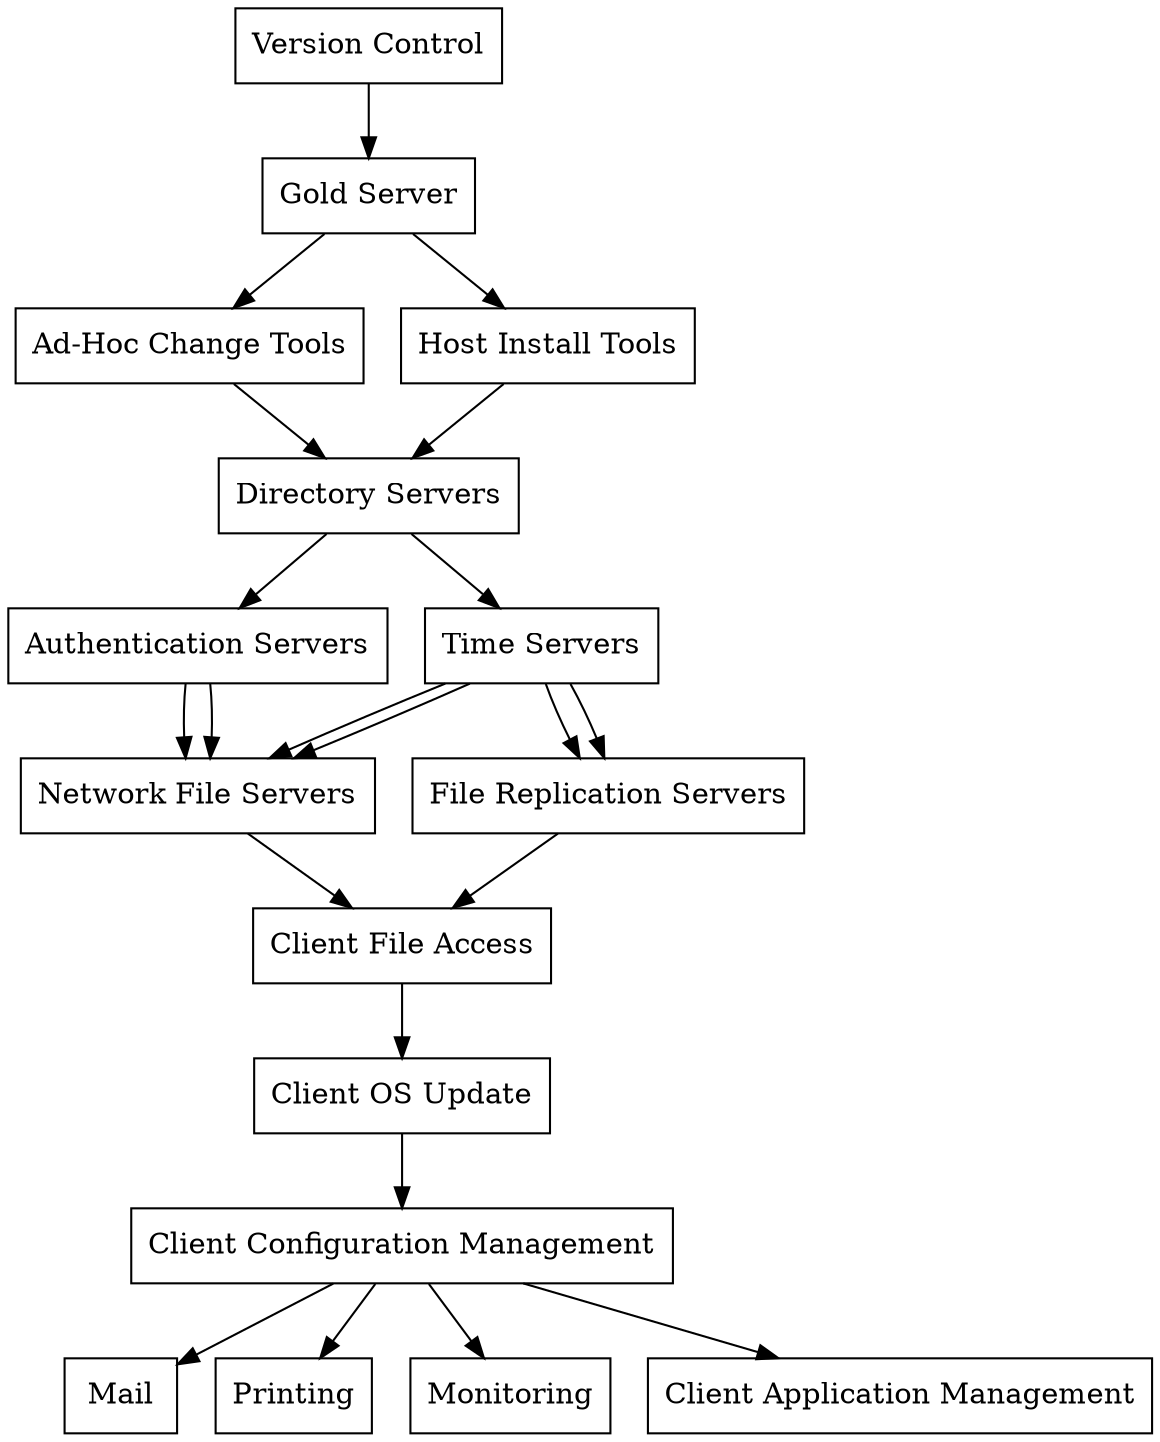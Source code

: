 digraph SecureInfrastructure {

	VC [shape=box,label="Version Control"];
	GS [shape=box,label="Gold Server"];
	AHCT [shape=box,label="Ad-Hoc Change Tools"];
	HIT [shape=box,label="Host Install Tools"];
	DIR [shape=box,label="Directory Servers"];
	AUTH [shape=box,label="Authentication Servers"];
	TIME [shape=box,label="Time Servers"];
	NFS [shape=box,label="Network File Servers"];
	FRS [shape=box,label="File Replication Servers"];
	CFA [shape=box,label="Client File Access"];
	COSU [shape=box,label="Client OS Update"];
	CCM [shape=box,label="Client Configuration Management"];
	MAIL [shape=box,label="Mail"];
	PRNT [shape=box,label="Printing"];
	MONT [shape=box,label="Monitoring"];
	CAM [ shape=box,label="Client Application Management"]; 

	VC -> GS;
	GS -> AHCT;
	GS -> HIT;
	AHCT -> DIR;
	HIT -> DIR;
	DIR -> AUTH;
	DIR -> TIME;
	AUTH -> NFS;
	TIME -> NFS;
	TIME -> FRS;
	AUTH -> NFS;
	TIME -> NFS;
	TIME -> FRS;
	NFS -> CFA;
	FRS -> CFA;
	CFA -> COSU;
	COSU -> CCM;
	CCM -> MAIL;
	CCM -> PRNT;
	CCM -> MONT;
	CCM -> CAM;
}
